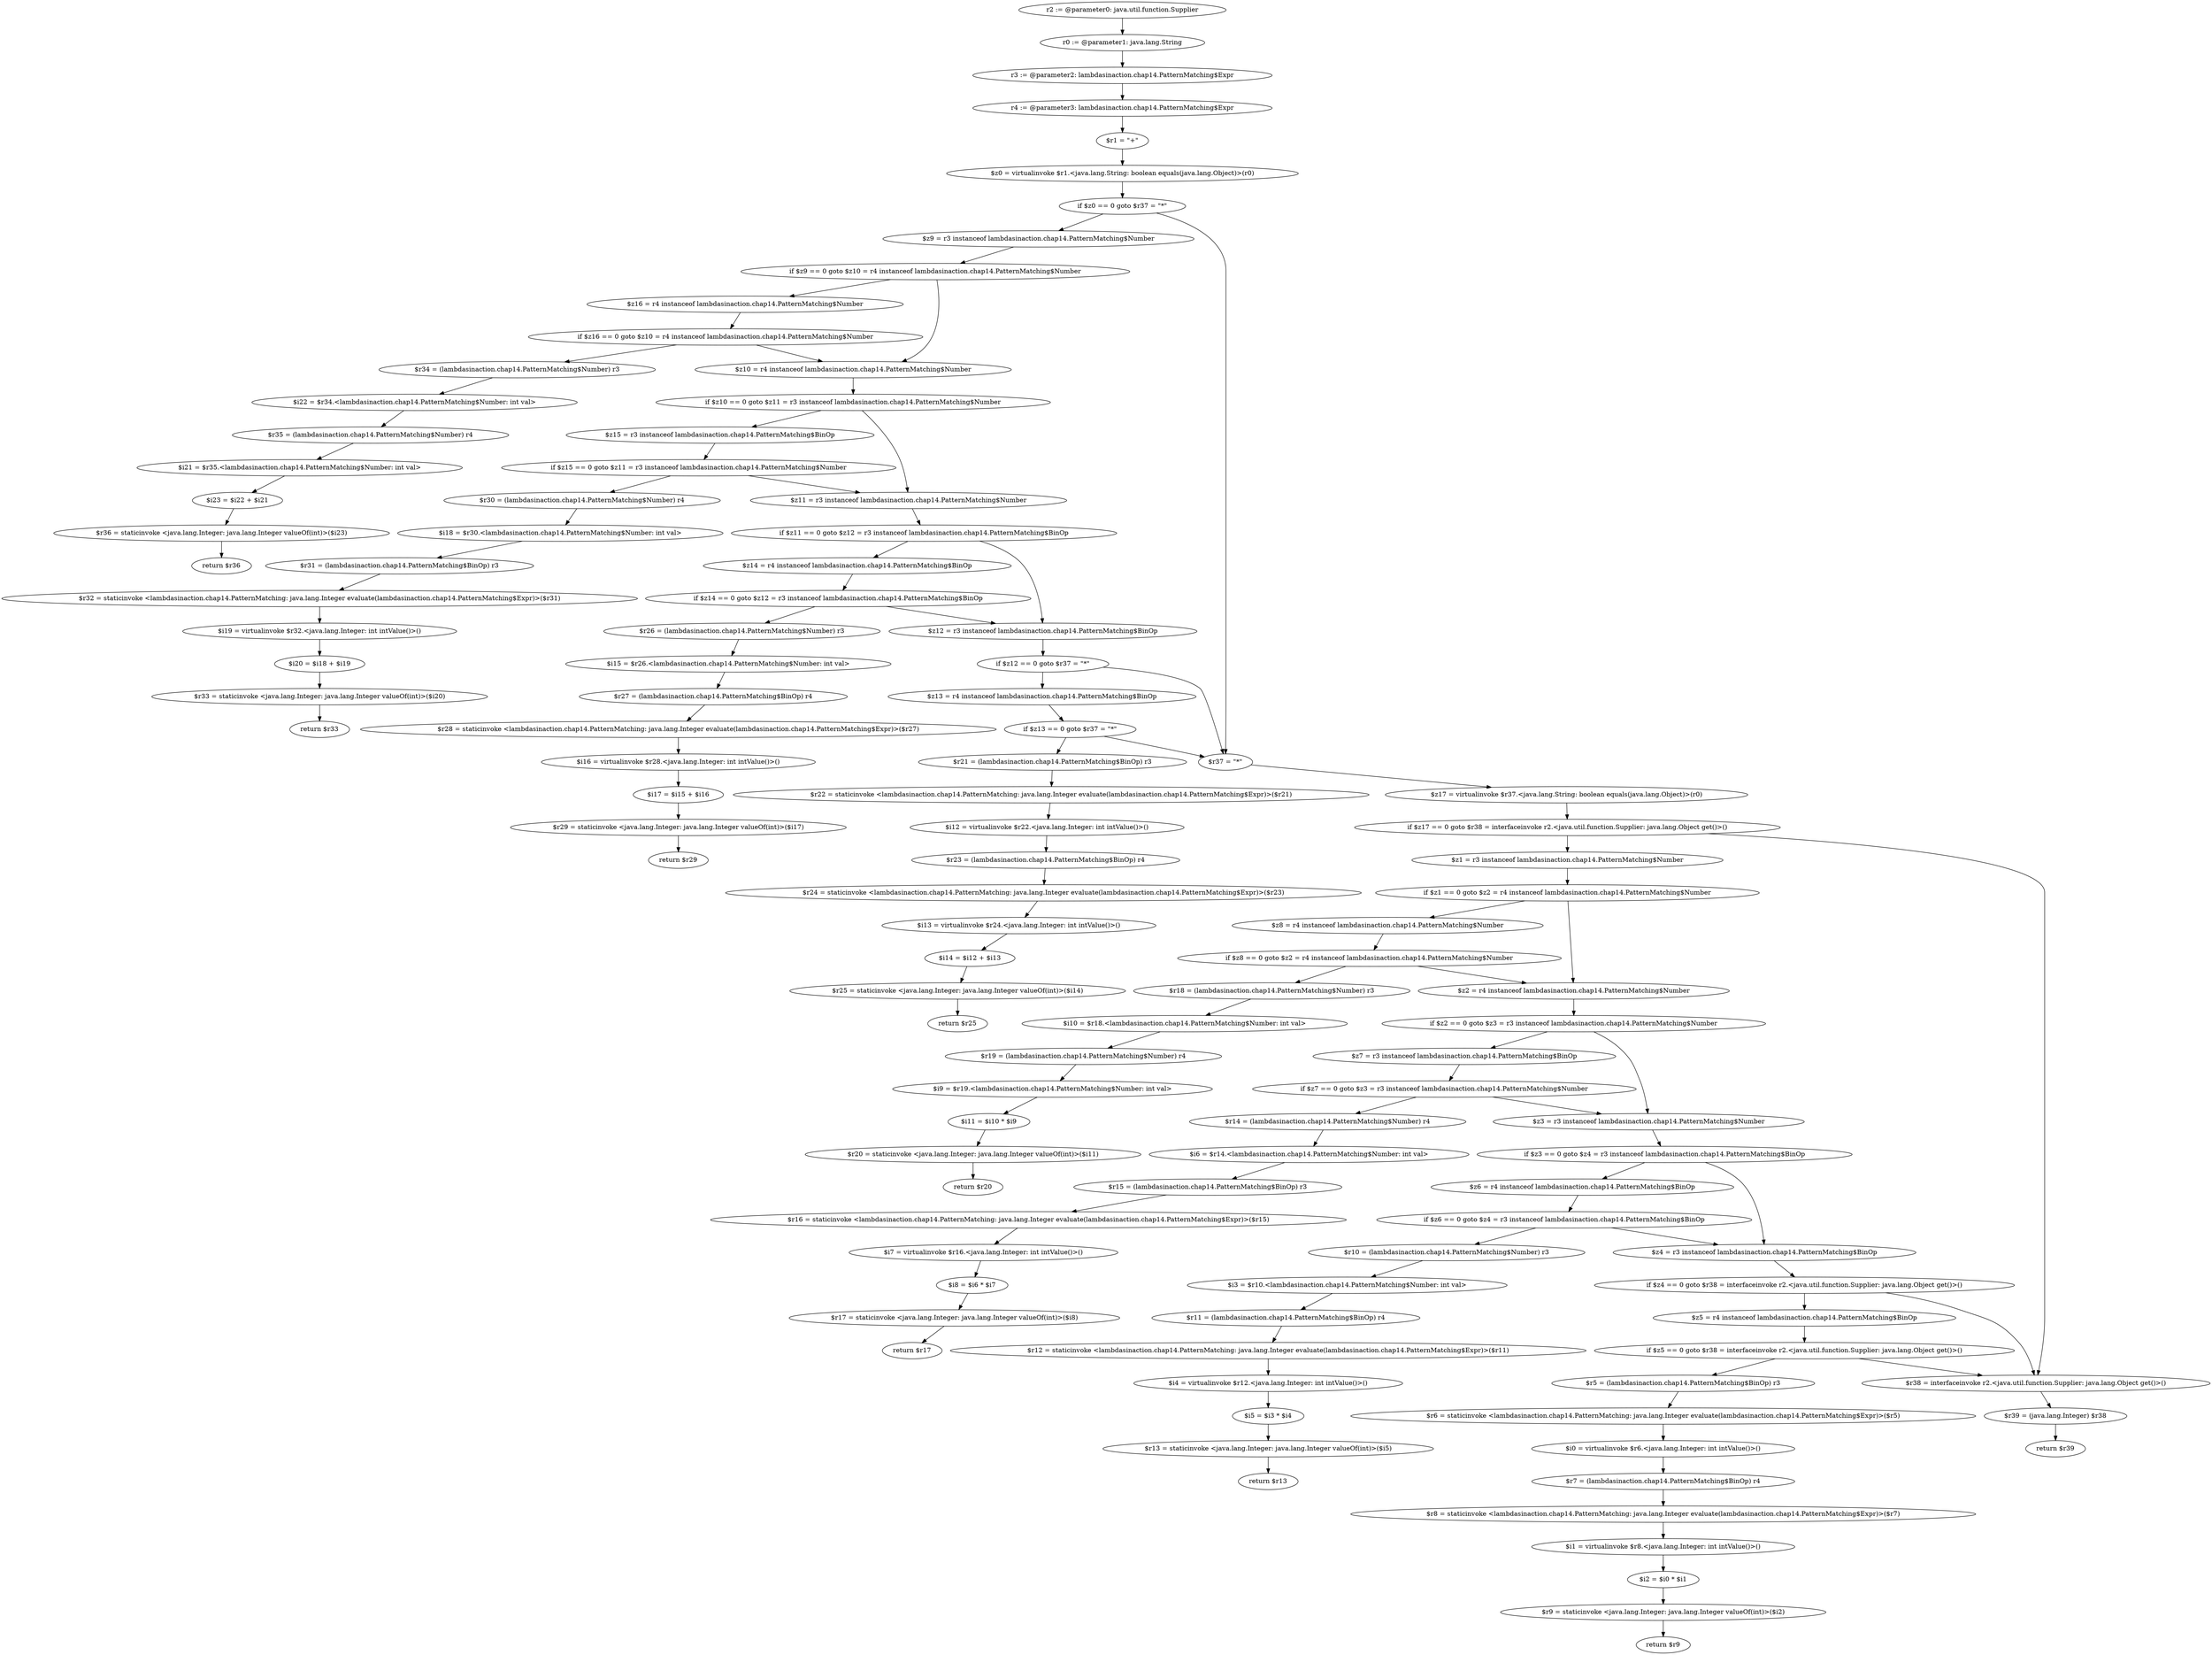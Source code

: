 digraph "unitGraph" {
    "r2 := @parameter0: java.util.function.Supplier"
    "r0 := @parameter1: java.lang.String"
    "r3 := @parameter2: lambdasinaction.chap14.PatternMatching$Expr"
    "r4 := @parameter3: lambdasinaction.chap14.PatternMatching$Expr"
    "$r1 = \"+\""
    "$z0 = virtualinvoke $r1.<java.lang.String: boolean equals(java.lang.Object)>(r0)"
    "if $z0 == 0 goto $r37 = \"*\""
    "$z9 = r3 instanceof lambdasinaction.chap14.PatternMatching$Number"
    "if $z9 == 0 goto $z10 = r4 instanceof lambdasinaction.chap14.PatternMatching$Number"
    "$z16 = r4 instanceof lambdasinaction.chap14.PatternMatching$Number"
    "if $z16 == 0 goto $z10 = r4 instanceof lambdasinaction.chap14.PatternMatching$Number"
    "$r34 = (lambdasinaction.chap14.PatternMatching$Number) r3"
    "$i22 = $r34.<lambdasinaction.chap14.PatternMatching$Number: int val>"
    "$r35 = (lambdasinaction.chap14.PatternMatching$Number) r4"
    "$i21 = $r35.<lambdasinaction.chap14.PatternMatching$Number: int val>"
    "$i23 = $i22 + $i21"
    "$r36 = staticinvoke <java.lang.Integer: java.lang.Integer valueOf(int)>($i23)"
    "return $r36"
    "$z10 = r4 instanceof lambdasinaction.chap14.PatternMatching$Number"
    "if $z10 == 0 goto $z11 = r3 instanceof lambdasinaction.chap14.PatternMatching$Number"
    "$z15 = r3 instanceof lambdasinaction.chap14.PatternMatching$BinOp"
    "if $z15 == 0 goto $z11 = r3 instanceof lambdasinaction.chap14.PatternMatching$Number"
    "$r30 = (lambdasinaction.chap14.PatternMatching$Number) r4"
    "$i18 = $r30.<lambdasinaction.chap14.PatternMatching$Number: int val>"
    "$r31 = (lambdasinaction.chap14.PatternMatching$BinOp) r3"
    "$r32 = staticinvoke <lambdasinaction.chap14.PatternMatching: java.lang.Integer evaluate(lambdasinaction.chap14.PatternMatching$Expr)>($r31)"
    "$i19 = virtualinvoke $r32.<java.lang.Integer: int intValue()>()"
    "$i20 = $i18 + $i19"
    "$r33 = staticinvoke <java.lang.Integer: java.lang.Integer valueOf(int)>($i20)"
    "return $r33"
    "$z11 = r3 instanceof lambdasinaction.chap14.PatternMatching$Number"
    "if $z11 == 0 goto $z12 = r3 instanceof lambdasinaction.chap14.PatternMatching$BinOp"
    "$z14 = r4 instanceof lambdasinaction.chap14.PatternMatching$BinOp"
    "if $z14 == 0 goto $z12 = r3 instanceof lambdasinaction.chap14.PatternMatching$BinOp"
    "$r26 = (lambdasinaction.chap14.PatternMatching$Number) r3"
    "$i15 = $r26.<lambdasinaction.chap14.PatternMatching$Number: int val>"
    "$r27 = (lambdasinaction.chap14.PatternMatching$BinOp) r4"
    "$r28 = staticinvoke <lambdasinaction.chap14.PatternMatching: java.lang.Integer evaluate(lambdasinaction.chap14.PatternMatching$Expr)>($r27)"
    "$i16 = virtualinvoke $r28.<java.lang.Integer: int intValue()>()"
    "$i17 = $i15 + $i16"
    "$r29 = staticinvoke <java.lang.Integer: java.lang.Integer valueOf(int)>($i17)"
    "return $r29"
    "$z12 = r3 instanceof lambdasinaction.chap14.PatternMatching$BinOp"
    "if $z12 == 0 goto $r37 = \"*\""
    "$z13 = r4 instanceof lambdasinaction.chap14.PatternMatching$BinOp"
    "if $z13 == 0 goto $r37 = \"*\""
    "$r21 = (lambdasinaction.chap14.PatternMatching$BinOp) r3"
    "$r22 = staticinvoke <lambdasinaction.chap14.PatternMatching: java.lang.Integer evaluate(lambdasinaction.chap14.PatternMatching$Expr)>($r21)"
    "$i12 = virtualinvoke $r22.<java.lang.Integer: int intValue()>()"
    "$r23 = (lambdasinaction.chap14.PatternMatching$BinOp) r4"
    "$r24 = staticinvoke <lambdasinaction.chap14.PatternMatching: java.lang.Integer evaluate(lambdasinaction.chap14.PatternMatching$Expr)>($r23)"
    "$i13 = virtualinvoke $r24.<java.lang.Integer: int intValue()>()"
    "$i14 = $i12 + $i13"
    "$r25 = staticinvoke <java.lang.Integer: java.lang.Integer valueOf(int)>($i14)"
    "return $r25"
    "$r37 = \"*\""
    "$z17 = virtualinvoke $r37.<java.lang.String: boolean equals(java.lang.Object)>(r0)"
    "if $z17 == 0 goto $r38 = interfaceinvoke r2.<java.util.function.Supplier: java.lang.Object get()>()"
    "$z1 = r3 instanceof lambdasinaction.chap14.PatternMatching$Number"
    "if $z1 == 0 goto $z2 = r4 instanceof lambdasinaction.chap14.PatternMatching$Number"
    "$z8 = r4 instanceof lambdasinaction.chap14.PatternMatching$Number"
    "if $z8 == 0 goto $z2 = r4 instanceof lambdasinaction.chap14.PatternMatching$Number"
    "$r18 = (lambdasinaction.chap14.PatternMatching$Number) r3"
    "$i10 = $r18.<lambdasinaction.chap14.PatternMatching$Number: int val>"
    "$r19 = (lambdasinaction.chap14.PatternMatching$Number) r4"
    "$i9 = $r19.<lambdasinaction.chap14.PatternMatching$Number: int val>"
    "$i11 = $i10 * $i9"
    "$r20 = staticinvoke <java.lang.Integer: java.lang.Integer valueOf(int)>($i11)"
    "return $r20"
    "$z2 = r4 instanceof lambdasinaction.chap14.PatternMatching$Number"
    "if $z2 == 0 goto $z3 = r3 instanceof lambdasinaction.chap14.PatternMatching$Number"
    "$z7 = r3 instanceof lambdasinaction.chap14.PatternMatching$BinOp"
    "if $z7 == 0 goto $z3 = r3 instanceof lambdasinaction.chap14.PatternMatching$Number"
    "$r14 = (lambdasinaction.chap14.PatternMatching$Number) r4"
    "$i6 = $r14.<lambdasinaction.chap14.PatternMatching$Number: int val>"
    "$r15 = (lambdasinaction.chap14.PatternMatching$BinOp) r3"
    "$r16 = staticinvoke <lambdasinaction.chap14.PatternMatching: java.lang.Integer evaluate(lambdasinaction.chap14.PatternMatching$Expr)>($r15)"
    "$i7 = virtualinvoke $r16.<java.lang.Integer: int intValue()>()"
    "$i8 = $i6 * $i7"
    "$r17 = staticinvoke <java.lang.Integer: java.lang.Integer valueOf(int)>($i8)"
    "return $r17"
    "$z3 = r3 instanceof lambdasinaction.chap14.PatternMatching$Number"
    "if $z3 == 0 goto $z4 = r3 instanceof lambdasinaction.chap14.PatternMatching$BinOp"
    "$z6 = r4 instanceof lambdasinaction.chap14.PatternMatching$BinOp"
    "if $z6 == 0 goto $z4 = r3 instanceof lambdasinaction.chap14.PatternMatching$BinOp"
    "$r10 = (lambdasinaction.chap14.PatternMatching$Number) r3"
    "$i3 = $r10.<lambdasinaction.chap14.PatternMatching$Number: int val>"
    "$r11 = (lambdasinaction.chap14.PatternMatching$BinOp) r4"
    "$r12 = staticinvoke <lambdasinaction.chap14.PatternMatching: java.lang.Integer evaluate(lambdasinaction.chap14.PatternMatching$Expr)>($r11)"
    "$i4 = virtualinvoke $r12.<java.lang.Integer: int intValue()>()"
    "$i5 = $i3 * $i4"
    "$r13 = staticinvoke <java.lang.Integer: java.lang.Integer valueOf(int)>($i5)"
    "return $r13"
    "$z4 = r3 instanceof lambdasinaction.chap14.PatternMatching$BinOp"
    "if $z4 == 0 goto $r38 = interfaceinvoke r2.<java.util.function.Supplier: java.lang.Object get()>()"
    "$z5 = r4 instanceof lambdasinaction.chap14.PatternMatching$BinOp"
    "if $z5 == 0 goto $r38 = interfaceinvoke r2.<java.util.function.Supplier: java.lang.Object get()>()"
    "$r5 = (lambdasinaction.chap14.PatternMatching$BinOp) r3"
    "$r6 = staticinvoke <lambdasinaction.chap14.PatternMatching: java.lang.Integer evaluate(lambdasinaction.chap14.PatternMatching$Expr)>($r5)"
    "$i0 = virtualinvoke $r6.<java.lang.Integer: int intValue()>()"
    "$r7 = (lambdasinaction.chap14.PatternMatching$BinOp) r4"
    "$r8 = staticinvoke <lambdasinaction.chap14.PatternMatching: java.lang.Integer evaluate(lambdasinaction.chap14.PatternMatching$Expr)>($r7)"
    "$i1 = virtualinvoke $r8.<java.lang.Integer: int intValue()>()"
    "$i2 = $i0 * $i1"
    "$r9 = staticinvoke <java.lang.Integer: java.lang.Integer valueOf(int)>($i2)"
    "return $r9"
    "$r38 = interfaceinvoke r2.<java.util.function.Supplier: java.lang.Object get()>()"
    "$r39 = (java.lang.Integer) $r38"
    "return $r39"
    "r2 := @parameter0: java.util.function.Supplier"->"r0 := @parameter1: java.lang.String";
    "r0 := @parameter1: java.lang.String"->"r3 := @parameter2: lambdasinaction.chap14.PatternMatching$Expr";
    "r3 := @parameter2: lambdasinaction.chap14.PatternMatching$Expr"->"r4 := @parameter3: lambdasinaction.chap14.PatternMatching$Expr";
    "r4 := @parameter3: lambdasinaction.chap14.PatternMatching$Expr"->"$r1 = \"+\"";
    "$r1 = \"+\""->"$z0 = virtualinvoke $r1.<java.lang.String: boolean equals(java.lang.Object)>(r0)";
    "$z0 = virtualinvoke $r1.<java.lang.String: boolean equals(java.lang.Object)>(r0)"->"if $z0 == 0 goto $r37 = \"*\"";
    "if $z0 == 0 goto $r37 = \"*\""->"$z9 = r3 instanceof lambdasinaction.chap14.PatternMatching$Number";
    "if $z0 == 0 goto $r37 = \"*\""->"$r37 = \"*\"";
    "$z9 = r3 instanceof lambdasinaction.chap14.PatternMatching$Number"->"if $z9 == 0 goto $z10 = r4 instanceof lambdasinaction.chap14.PatternMatching$Number";
    "if $z9 == 0 goto $z10 = r4 instanceof lambdasinaction.chap14.PatternMatching$Number"->"$z16 = r4 instanceof lambdasinaction.chap14.PatternMatching$Number";
    "if $z9 == 0 goto $z10 = r4 instanceof lambdasinaction.chap14.PatternMatching$Number"->"$z10 = r4 instanceof lambdasinaction.chap14.PatternMatching$Number";
    "$z16 = r4 instanceof lambdasinaction.chap14.PatternMatching$Number"->"if $z16 == 0 goto $z10 = r4 instanceof lambdasinaction.chap14.PatternMatching$Number";
    "if $z16 == 0 goto $z10 = r4 instanceof lambdasinaction.chap14.PatternMatching$Number"->"$r34 = (lambdasinaction.chap14.PatternMatching$Number) r3";
    "if $z16 == 0 goto $z10 = r4 instanceof lambdasinaction.chap14.PatternMatching$Number"->"$z10 = r4 instanceof lambdasinaction.chap14.PatternMatching$Number";
    "$r34 = (lambdasinaction.chap14.PatternMatching$Number) r3"->"$i22 = $r34.<lambdasinaction.chap14.PatternMatching$Number: int val>";
    "$i22 = $r34.<lambdasinaction.chap14.PatternMatching$Number: int val>"->"$r35 = (lambdasinaction.chap14.PatternMatching$Number) r4";
    "$r35 = (lambdasinaction.chap14.PatternMatching$Number) r4"->"$i21 = $r35.<lambdasinaction.chap14.PatternMatching$Number: int val>";
    "$i21 = $r35.<lambdasinaction.chap14.PatternMatching$Number: int val>"->"$i23 = $i22 + $i21";
    "$i23 = $i22 + $i21"->"$r36 = staticinvoke <java.lang.Integer: java.lang.Integer valueOf(int)>($i23)";
    "$r36 = staticinvoke <java.lang.Integer: java.lang.Integer valueOf(int)>($i23)"->"return $r36";
    "$z10 = r4 instanceof lambdasinaction.chap14.PatternMatching$Number"->"if $z10 == 0 goto $z11 = r3 instanceof lambdasinaction.chap14.PatternMatching$Number";
    "if $z10 == 0 goto $z11 = r3 instanceof lambdasinaction.chap14.PatternMatching$Number"->"$z15 = r3 instanceof lambdasinaction.chap14.PatternMatching$BinOp";
    "if $z10 == 0 goto $z11 = r3 instanceof lambdasinaction.chap14.PatternMatching$Number"->"$z11 = r3 instanceof lambdasinaction.chap14.PatternMatching$Number";
    "$z15 = r3 instanceof lambdasinaction.chap14.PatternMatching$BinOp"->"if $z15 == 0 goto $z11 = r3 instanceof lambdasinaction.chap14.PatternMatching$Number";
    "if $z15 == 0 goto $z11 = r3 instanceof lambdasinaction.chap14.PatternMatching$Number"->"$r30 = (lambdasinaction.chap14.PatternMatching$Number) r4";
    "if $z15 == 0 goto $z11 = r3 instanceof lambdasinaction.chap14.PatternMatching$Number"->"$z11 = r3 instanceof lambdasinaction.chap14.PatternMatching$Number";
    "$r30 = (lambdasinaction.chap14.PatternMatching$Number) r4"->"$i18 = $r30.<lambdasinaction.chap14.PatternMatching$Number: int val>";
    "$i18 = $r30.<lambdasinaction.chap14.PatternMatching$Number: int val>"->"$r31 = (lambdasinaction.chap14.PatternMatching$BinOp) r3";
    "$r31 = (lambdasinaction.chap14.PatternMatching$BinOp) r3"->"$r32 = staticinvoke <lambdasinaction.chap14.PatternMatching: java.lang.Integer evaluate(lambdasinaction.chap14.PatternMatching$Expr)>($r31)";
    "$r32 = staticinvoke <lambdasinaction.chap14.PatternMatching: java.lang.Integer evaluate(lambdasinaction.chap14.PatternMatching$Expr)>($r31)"->"$i19 = virtualinvoke $r32.<java.lang.Integer: int intValue()>()";
    "$i19 = virtualinvoke $r32.<java.lang.Integer: int intValue()>()"->"$i20 = $i18 + $i19";
    "$i20 = $i18 + $i19"->"$r33 = staticinvoke <java.lang.Integer: java.lang.Integer valueOf(int)>($i20)";
    "$r33 = staticinvoke <java.lang.Integer: java.lang.Integer valueOf(int)>($i20)"->"return $r33";
    "$z11 = r3 instanceof lambdasinaction.chap14.PatternMatching$Number"->"if $z11 == 0 goto $z12 = r3 instanceof lambdasinaction.chap14.PatternMatching$BinOp";
    "if $z11 == 0 goto $z12 = r3 instanceof lambdasinaction.chap14.PatternMatching$BinOp"->"$z14 = r4 instanceof lambdasinaction.chap14.PatternMatching$BinOp";
    "if $z11 == 0 goto $z12 = r3 instanceof lambdasinaction.chap14.PatternMatching$BinOp"->"$z12 = r3 instanceof lambdasinaction.chap14.PatternMatching$BinOp";
    "$z14 = r4 instanceof lambdasinaction.chap14.PatternMatching$BinOp"->"if $z14 == 0 goto $z12 = r3 instanceof lambdasinaction.chap14.PatternMatching$BinOp";
    "if $z14 == 0 goto $z12 = r3 instanceof lambdasinaction.chap14.PatternMatching$BinOp"->"$r26 = (lambdasinaction.chap14.PatternMatching$Number) r3";
    "if $z14 == 0 goto $z12 = r3 instanceof lambdasinaction.chap14.PatternMatching$BinOp"->"$z12 = r3 instanceof lambdasinaction.chap14.PatternMatching$BinOp";
    "$r26 = (lambdasinaction.chap14.PatternMatching$Number) r3"->"$i15 = $r26.<lambdasinaction.chap14.PatternMatching$Number: int val>";
    "$i15 = $r26.<lambdasinaction.chap14.PatternMatching$Number: int val>"->"$r27 = (lambdasinaction.chap14.PatternMatching$BinOp) r4";
    "$r27 = (lambdasinaction.chap14.PatternMatching$BinOp) r4"->"$r28 = staticinvoke <lambdasinaction.chap14.PatternMatching: java.lang.Integer evaluate(lambdasinaction.chap14.PatternMatching$Expr)>($r27)";
    "$r28 = staticinvoke <lambdasinaction.chap14.PatternMatching: java.lang.Integer evaluate(lambdasinaction.chap14.PatternMatching$Expr)>($r27)"->"$i16 = virtualinvoke $r28.<java.lang.Integer: int intValue()>()";
    "$i16 = virtualinvoke $r28.<java.lang.Integer: int intValue()>()"->"$i17 = $i15 + $i16";
    "$i17 = $i15 + $i16"->"$r29 = staticinvoke <java.lang.Integer: java.lang.Integer valueOf(int)>($i17)";
    "$r29 = staticinvoke <java.lang.Integer: java.lang.Integer valueOf(int)>($i17)"->"return $r29";
    "$z12 = r3 instanceof lambdasinaction.chap14.PatternMatching$BinOp"->"if $z12 == 0 goto $r37 = \"*\"";
    "if $z12 == 0 goto $r37 = \"*\""->"$z13 = r4 instanceof lambdasinaction.chap14.PatternMatching$BinOp";
    "if $z12 == 0 goto $r37 = \"*\""->"$r37 = \"*\"";
    "$z13 = r4 instanceof lambdasinaction.chap14.PatternMatching$BinOp"->"if $z13 == 0 goto $r37 = \"*\"";
    "if $z13 == 0 goto $r37 = \"*\""->"$r21 = (lambdasinaction.chap14.PatternMatching$BinOp) r3";
    "if $z13 == 0 goto $r37 = \"*\""->"$r37 = \"*\"";
    "$r21 = (lambdasinaction.chap14.PatternMatching$BinOp) r3"->"$r22 = staticinvoke <lambdasinaction.chap14.PatternMatching: java.lang.Integer evaluate(lambdasinaction.chap14.PatternMatching$Expr)>($r21)";
    "$r22 = staticinvoke <lambdasinaction.chap14.PatternMatching: java.lang.Integer evaluate(lambdasinaction.chap14.PatternMatching$Expr)>($r21)"->"$i12 = virtualinvoke $r22.<java.lang.Integer: int intValue()>()";
    "$i12 = virtualinvoke $r22.<java.lang.Integer: int intValue()>()"->"$r23 = (lambdasinaction.chap14.PatternMatching$BinOp) r4";
    "$r23 = (lambdasinaction.chap14.PatternMatching$BinOp) r4"->"$r24 = staticinvoke <lambdasinaction.chap14.PatternMatching: java.lang.Integer evaluate(lambdasinaction.chap14.PatternMatching$Expr)>($r23)";
    "$r24 = staticinvoke <lambdasinaction.chap14.PatternMatching: java.lang.Integer evaluate(lambdasinaction.chap14.PatternMatching$Expr)>($r23)"->"$i13 = virtualinvoke $r24.<java.lang.Integer: int intValue()>()";
    "$i13 = virtualinvoke $r24.<java.lang.Integer: int intValue()>()"->"$i14 = $i12 + $i13";
    "$i14 = $i12 + $i13"->"$r25 = staticinvoke <java.lang.Integer: java.lang.Integer valueOf(int)>($i14)";
    "$r25 = staticinvoke <java.lang.Integer: java.lang.Integer valueOf(int)>($i14)"->"return $r25";
    "$r37 = \"*\""->"$z17 = virtualinvoke $r37.<java.lang.String: boolean equals(java.lang.Object)>(r0)";
    "$z17 = virtualinvoke $r37.<java.lang.String: boolean equals(java.lang.Object)>(r0)"->"if $z17 == 0 goto $r38 = interfaceinvoke r2.<java.util.function.Supplier: java.lang.Object get()>()";
    "if $z17 == 0 goto $r38 = interfaceinvoke r2.<java.util.function.Supplier: java.lang.Object get()>()"->"$z1 = r3 instanceof lambdasinaction.chap14.PatternMatching$Number";
    "if $z17 == 0 goto $r38 = interfaceinvoke r2.<java.util.function.Supplier: java.lang.Object get()>()"->"$r38 = interfaceinvoke r2.<java.util.function.Supplier: java.lang.Object get()>()";
    "$z1 = r3 instanceof lambdasinaction.chap14.PatternMatching$Number"->"if $z1 == 0 goto $z2 = r4 instanceof lambdasinaction.chap14.PatternMatching$Number";
    "if $z1 == 0 goto $z2 = r4 instanceof lambdasinaction.chap14.PatternMatching$Number"->"$z8 = r4 instanceof lambdasinaction.chap14.PatternMatching$Number";
    "if $z1 == 0 goto $z2 = r4 instanceof lambdasinaction.chap14.PatternMatching$Number"->"$z2 = r4 instanceof lambdasinaction.chap14.PatternMatching$Number";
    "$z8 = r4 instanceof lambdasinaction.chap14.PatternMatching$Number"->"if $z8 == 0 goto $z2 = r4 instanceof lambdasinaction.chap14.PatternMatching$Number";
    "if $z8 == 0 goto $z2 = r4 instanceof lambdasinaction.chap14.PatternMatching$Number"->"$r18 = (lambdasinaction.chap14.PatternMatching$Number) r3";
    "if $z8 == 0 goto $z2 = r4 instanceof lambdasinaction.chap14.PatternMatching$Number"->"$z2 = r4 instanceof lambdasinaction.chap14.PatternMatching$Number";
    "$r18 = (lambdasinaction.chap14.PatternMatching$Number) r3"->"$i10 = $r18.<lambdasinaction.chap14.PatternMatching$Number: int val>";
    "$i10 = $r18.<lambdasinaction.chap14.PatternMatching$Number: int val>"->"$r19 = (lambdasinaction.chap14.PatternMatching$Number) r4";
    "$r19 = (lambdasinaction.chap14.PatternMatching$Number) r4"->"$i9 = $r19.<lambdasinaction.chap14.PatternMatching$Number: int val>";
    "$i9 = $r19.<lambdasinaction.chap14.PatternMatching$Number: int val>"->"$i11 = $i10 * $i9";
    "$i11 = $i10 * $i9"->"$r20 = staticinvoke <java.lang.Integer: java.lang.Integer valueOf(int)>($i11)";
    "$r20 = staticinvoke <java.lang.Integer: java.lang.Integer valueOf(int)>($i11)"->"return $r20";
    "$z2 = r4 instanceof lambdasinaction.chap14.PatternMatching$Number"->"if $z2 == 0 goto $z3 = r3 instanceof lambdasinaction.chap14.PatternMatching$Number";
    "if $z2 == 0 goto $z3 = r3 instanceof lambdasinaction.chap14.PatternMatching$Number"->"$z7 = r3 instanceof lambdasinaction.chap14.PatternMatching$BinOp";
    "if $z2 == 0 goto $z3 = r3 instanceof lambdasinaction.chap14.PatternMatching$Number"->"$z3 = r3 instanceof lambdasinaction.chap14.PatternMatching$Number";
    "$z7 = r3 instanceof lambdasinaction.chap14.PatternMatching$BinOp"->"if $z7 == 0 goto $z3 = r3 instanceof lambdasinaction.chap14.PatternMatching$Number";
    "if $z7 == 0 goto $z3 = r3 instanceof lambdasinaction.chap14.PatternMatching$Number"->"$r14 = (lambdasinaction.chap14.PatternMatching$Number) r4";
    "if $z7 == 0 goto $z3 = r3 instanceof lambdasinaction.chap14.PatternMatching$Number"->"$z3 = r3 instanceof lambdasinaction.chap14.PatternMatching$Number";
    "$r14 = (lambdasinaction.chap14.PatternMatching$Number) r4"->"$i6 = $r14.<lambdasinaction.chap14.PatternMatching$Number: int val>";
    "$i6 = $r14.<lambdasinaction.chap14.PatternMatching$Number: int val>"->"$r15 = (lambdasinaction.chap14.PatternMatching$BinOp) r3";
    "$r15 = (lambdasinaction.chap14.PatternMatching$BinOp) r3"->"$r16 = staticinvoke <lambdasinaction.chap14.PatternMatching: java.lang.Integer evaluate(lambdasinaction.chap14.PatternMatching$Expr)>($r15)";
    "$r16 = staticinvoke <lambdasinaction.chap14.PatternMatching: java.lang.Integer evaluate(lambdasinaction.chap14.PatternMatching$Expr)>($r15)"->"$i7 = virtualinvoke $r16.<java.lang.Integer: int intValue()>()";
    "$i7 = virtualinvoke $r16.<java.lang.Integer: int intValue()>()"->"$i8 = $i6 * $i7";
    "$i8 = $i6 * $i7"->"$r17 = staticinvoke <java.lang.Integer: java.lang.Integer valueOf(int)>($i8)";
    "$r17 = staticinvoke <java.lang.Integer: java.lang.Integer valueOf(int)>($i8)"->"return $r17";
    "$z3 = r3 instanceof lambdasinaction.chap14.PatternMatching$Number"->"if $z3 == 0 goto $z4 = r3 instanceof lambdasinaction.chap14.PatternMatching$BinOp";
    "if $z3 == 0 goto $z4 = r3 instanceof lambdasinaction.chap14.PatternMatching$BinOp"->"$z6 = r4 instanceof lambdasinaction.chap14.PatternMatching$BinOp";
    "if $z3 == 0 goto $z4 = r3 instanceof lambdasinaction.chap14.PatternMatching$BinOp"->"$z4 = r3 instanceof lambdasinaction.chap14.PatternMatching$BinOp";
    "$z6 = r4 instanceof lambdasinaction.chap14.PatternMatching$BinOp"->"if $z6 == 0 goto $z4 = r3 instanceof lambdasinaction.chap14.PatternMatching$BinOp";
    "if $z6 == 0 goto $z4 = r3 instanceof lambdasinaction.chap14.PatternMatching$BinOp"->"$r10 = (lambdasinaction.chap14.PatternMatching$Number) r3";
    "if $z6 == 0 goto $z4 = r3 instanceof lambdasinaction.chap14.PatternMatching$BinOp"->"$z4 = r3 instanceof lambdasinaction.chap14.PatternMatching$BinOp";
    "$r10 = (lambdasinaction.chap14.PatternMatching$Number) r3"->"$i3 = $r10.<lambdasinaction.chap14.PatternMatching$Number: int val>";
    "$i3 = $r10.<lambdasinaction.chap14.PatternMatching$Number: int val>"->"$r11 = (lambdasinaction.chap14.PatternMatching$BinOp) r4";
    "$r11 = (lambdasinaction.chap14.PatternMatching$BinOp) r4"->"$r12 = staticinvoke <lambdasinaction.chap14.PatternMatching: java.lang.Integer evaluate(lambdasinaction.chap14.PatternMatching$Expr)>($r11)";
    "$r12 = staticinvoke <lambdasinaction.chap14.PatternMatching: java.lang.Integer evaluate(lambdasinaction.chap14.PatternMatching$Expr)>($r11)"->"$i4 = virtualinvoke $r12.<java.lang.Integer: int intValue()>()";
    "$i4 = virtualinvoke $r12.<java.lang.Integer: int intValue()>()"->"$i5 = $i3 * $i4";
    "$i5 = $i3 * $i4"->"$r13 = staticinvoke <java.lang.Integer: java.lang.Integer valueOf(int)>($i5)";
    "$r13 = staticinvoke <java.lang.Integer: java.lang.Integer valueOf(int)>($i5)"->"return $r13";
    "$z4 = r3 instanceof lambdasinaction.chap14.PatternMatching$BinOp"->"if $z4 == 0 goto $r38 = interfaceinvoke r2.<java.util.function.Supplier: java.lang.Object get()>()";
    "if $z4 == 0 goto $r38 = interfaceinvoke r2.<java.util.function.Supplier: java.lang.Object get()>()"->"$z5 = r4 instanceof lambdasinaction.chap14.PatternMatching$BinOp";
    "if $z4 == 0 goto $r38 = interfaceinvoke r2.<java.util.function.Supplier: java.lang.Object get()>()"->"$r38 = interfaceinvoke r2.<java.util.function.Supplier: java.lang.Object get()>()";
    "$z5 = r4 instanceof lambdasinaction.chap14.PatternMatching$BinOp"->"if $z5 == 0 goto $r38 = interfaceinvoke r2.<java.util.function.Supplier: java.lang.Object get()>()";
    "if $z5 == 0 goto $r38 = interfaceinvoke r2.<java.util.function.Supplier: java.lang.Object get()>()"->"$r5 = (lambdasinaction.chap14.PatternMatching$BinOp) r3";
    "if $z5 == 0 goto $r38 = interfaceinvoke r2.<java.util.function.Supplier: java.lang.Object get()>()"->"$r38 = interfaceinvoke r2.<java.util.function.Supplier: java.lang.Object get()>()";
    "$r5 = (lambdasinaction.chap14.PatternMatching$BinOp) r3"->"$r6 = staticinvoke <lambdasinaction.chap14.PatternMatching: java.lang.Integer evaluate(lambdasinaction.chap14.PatternMatching$Expr)>($r5)";
    "$r6 = staticinvoke <lambdasinaction.chap14.PatternMatching: java.lang.Integer evaluate(lambdasinaction.chap14.PatternMatching$Expr)>($r5)"->"$i0 = virtualinvoke $r6.<java.lang.Integer: int intValue()>()";
    "$i0 = virtualinvoke $r6.<java.lang.Integer: int intValue()>()"->"$r7 = (lambdasinaction.chap14.PatternMatching$BinOp) r4";
    "$r7 = (lambdasinaction.chap14.PatternMatching$BinOp) r4"->"$r8 = staticinvoke <lambdasinaction.chap14.PatternMatching: java.lang.Integer evaluate(lambdasinaction.chap14.PatternMatching$Expr)>($r7)";
    "$r8 = staticinvoke <lambdasinaction.chap14.PatternMatching: java.lang.Integer evaluate(lambdasinaction.chap14.PatternMatching$Expr)>($r7)"->"$i1 = virtualinvoke $r8.<java.lang.Integer: int intValue()>()";
    "$i1 = virtualinvoke $r8.<java.lang.Integer: int intValue()>()"->"$i2 = $i0 * $i1";
    "$i2 = $i0 * $i1"->"$r9 = staticinvoke <java.lang.Integer: java.lang.Integer valueOf(int)>($i2)";
    "$r9 = staticinvoke <java.lang.Integer: java.lang.Integer valueOf(int)>($i2)"->"return $r9";
    "$r38 = interfaceinvoke r2.<java.util.function.Supplier: java.lang.Object get()>()"->"$r39 = (java.lang.Integer) $r38";
    "$r39 = (java.lang.Integer) $r38"->"return $r39";
}

